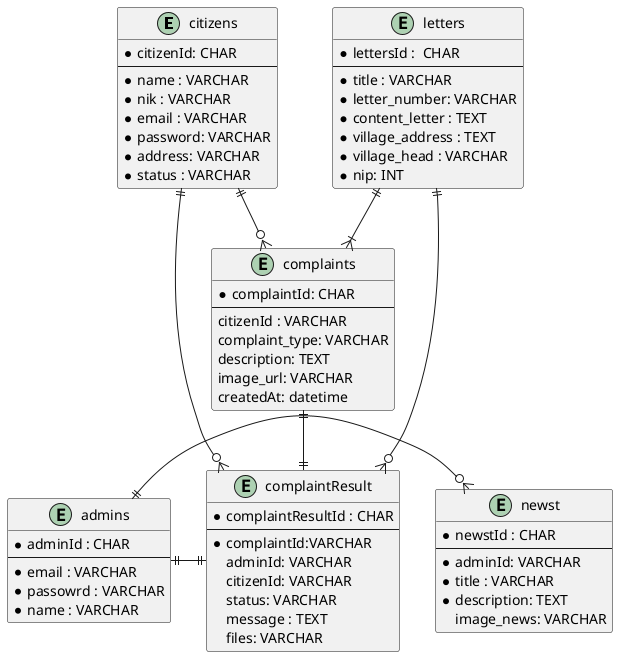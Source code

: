 @startuml

entity citizens {
	* citizenId: CHAR
	--
	* name : VARCHAR
	* nik : VARCHAR
	* email : VARCHAR
	* password: VARCHAR
	* address: VARCHAR
	* status : VARCHAR
}

entity admins {
	* adminId : CHAR
	--
	* email : VARCHAR
	* passowrd : VARCHAR
	* name : VARCHAR
}

entity complaints {
	* complaintId: CHAR
	--
	citizenId : VARCHAR
	complaint_type: VARCHAR
	description: TEXT
	image_url: VARCHAR
	createdAt: datetime
}

entity complaintResult {
	* complaintResultId : CHAR
	--
	* complaintId:VARCHAR
	adminId: VARCHAR
	citizenId: VARCHAR
	status: VARCHAR
	message : TEXT
	files: VARCHAR
}

entity newst {
	* newstId : CHAR
	--
	* adminId: VARCHAR
	* title : VARCHAR
	* description: TEXT
	image_news: VARCHAR
}

entity letters {
	* lettersId :  CHAR
	--
	* title : VARCHAR
	* letter_number: VARCHAR
	* content_letter : TEXT
	* village_address : TEXT
	* village_head : VARCHAR
	* nip: INT
}


citizens ||--o{ complaints
complaints ||--|| complaintResult
letters ||--|{ complaints
admins ||-o{ newst
admins ||-|| complaintResult
citizens ||--o{ complaintResult
letters ||--o{ complaintResult

@enduml